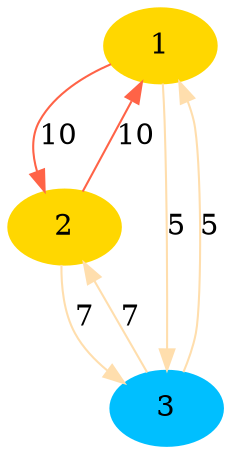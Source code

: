 digraph "output/graph063" {
	1 [color=gold1 style=filled]
	2 [color=gold1 style=filled]
	3 [color=deepskyblue1 style=filled]
	1 -> 2 [label=10 color=tomato]
	2 -> 1 [label=10 color=tomato]
	2 -> 3 [label=7 color=navajowhite]
	3 -> 2 [label=7 color=navajowhite]
	1 -> 3 [label=5 color=navajowhite]
	3 -> 1 [label=5 color=navajowhite]
}
